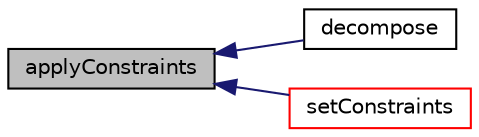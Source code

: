 digraph "applyConstraints"
{
  bgcolor="transparent";
  edge [fontname="Helvetica",fontsize="10",labelfontname="Helvetica",labelfontsize="10"];
  node [fontname="Helvetica",fontsize="10",shape=record];
  rankdir="LR";
  Node1 [label="applyConstraints",height=0.2,width=0.4,color="black", fillcolor="grey75", style="filled", fontcolor="black"];
  Node1 -> Node2 [dir="back",color="midnightblue",fontsize="10",style="solid",fontname="Helvetica"];
  Node2 [label="decompose",height=0.2,width=0.4,color="black",URL="$a00511.html#acf0ccc2c20a719dc3190ce192f1bfe9c",tooltip="Like decompose but with uniform weights on the points. "];
  Node1 -> Node3 [dir="back",color="midnightblue",fontsize="10",style="solid",fontname="Helvetica"];
  Node3 [label="setConstraints",height=0.2,width=0.4,color="red",URL="$a00511.html#a36608a91d1c00b41284eaf46b895387c",tooltip="Helper: extract constraints: "];
}
